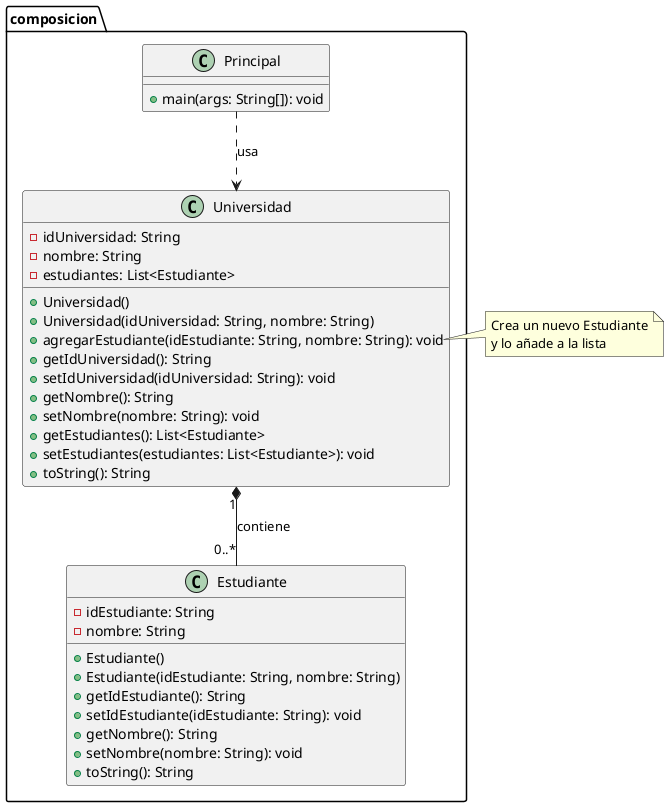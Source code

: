 @startuml
package composicion {
  class Estudiante {
    - idEstudiante: String
    - nombre: String
    + Estudiante()
    + Estudiante(idEstudiante: String, nombre: String)
    + getIdEstudiante(): String
    + setIdEstudiante(idEstudiante: String): void
    + getNombre(): String
    + setNombre(nombre: String): void
    + toString(): String
  }

  class Universidad {
    - idUniversidad: String
    - nombre: String
    - estudiantes: List<Estudiante>
    + Universidad()
    + Universidad(idUniversidad: String, nombre: String)
    + agregarEstudiante(idEstudiante: String, nombre: String): void
    + getIdUniversidad(): String
    + setIdUniversidad(idUniversidad: String): void
    + getNombre(): String
    + setNombre(nombre: String): void
    + getEstudiantes(): List<Estudiante>
    + setEstudiantes(estudiantes: List<Estudiante>): void
    + toString(): String
  }

  class Principal {
    + main(args: String[]): void
  }
}

Universidad "1" *-- "0..*" Estudiante : contiene
Principal ..> Universidad : usa

note right of Universidad::agregarEstudiante
  Crea un nuevo Estudiante
  y lo añade a la lista
end note
@enduml
